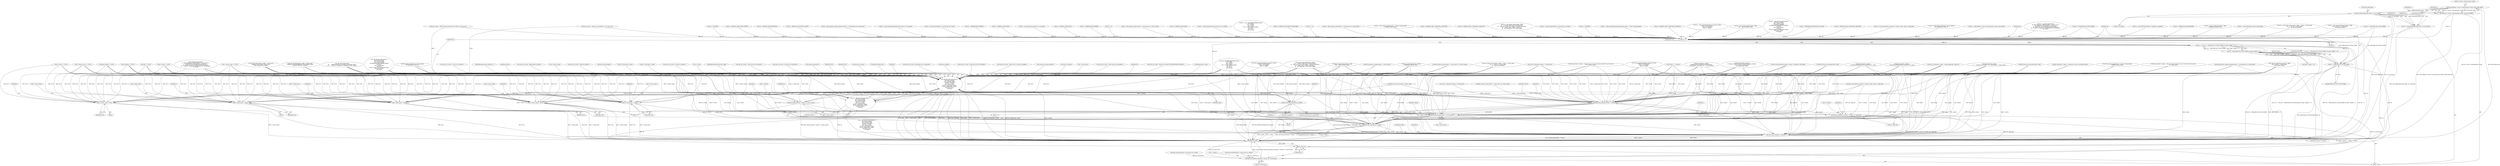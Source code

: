 digraph "0_heimdal_1a6a6e462dc2ac6111f9e02c6852ddec4849b887@API" {
"1001074" [label="(Call,copy_Realm(&r->server->entry.principal->realm, &rep.ticket.realm))"];
"1001072" [label="(Call,ret = copy_Realm(&r->server->entry.principal->realm, &rep.ticket.realm))"];
"1002491" [label="(Call,ret != 0)"];
"1002490" [label="(Call,ret != 0 && ret != HDB_ERR_NOT_FOUND_HERE && reply->length == 0)"];
"1002495" [label="(Call,ret != HDB_ERR_NOT_FOUND_HERE)"];
"1002494" [label="(Call,ret != HDB_ERR_NOT_FOUND_HERE && reply->length == 0)"];
"1002506" [label="(Call,_kdc_fast_mk_error(context, r,\n \t\t\t\t &error_method,\n \t\t\t\t r->armor_crypto,\n \t\t\t\t &req->req_body,\n \t\t\t\t ret, r->e_text,\n \t\t\t\t r->server_princ,\n\t\t\t\t &r->client_princ->name,\n\t\t\t\t &r->client_princ->realm,\n \t\t\t\t NULL, NULL,\n \t\t\t\t reply))"];
"1002504" [label="(Call,ret = _kdc_fast_mk_error(context, r,\n \t\t\t\t &error_method,\n \t\t\t\t r->armor_crypto,\n \t\t\t\t &req->req_body,\n \t\t\t\t ret, r->e_text,\n \t\t\t\t r->server_princ,\n\t\t\t\t &r->client_princ->name,\n\t\t\t\t &r->client_princ->realm,\n \t\t\t\t NULL, NULL,\n \t\t\t\t reply))"];
"1002686" [label="(Return,return ret;)"];
"1002563" [label="(Call,free_METHOD_DATA(&error_method))"];
"1002582" [label="(Call,krb5_free_principal(context, r->client_princ))"];
"1002611" [label="(Call,krb5_free_principal(context, r->server_princ))"];
"1002639" [label="(Call,_kdc_free_ent(context, r->client))"];
"1002648" [label="(Call,_kdc_free_ent(context, r->server))"];
"1002587" [label="(Call,r->client_princ = NULL)"];
"1002601" [label="(Call,r->client_name = NULL)"];
"1002616" [label="(Call,r->server_princ = NULL)"];
"1002630" [label="(Call,r->server_name = NULL)"];
"1002658" [label="(Call,krb5_crypto_destroy(r->context, r->armor_crypto))"];
"1002670" [label="(Call,krb5_free_keyblock_contents(r->context, &r->reply_key))"];
"1002678" [label="(Call,krb5_free_keyblock_contents(r->context, &r->session_key))"];
"1002665" [label="(Call,r->armor_crypto = NULL)"];
"1002123" [label="(Call,copy_Realm(&rep.ticket.realm, &r->ek.srealm))"];
"1002121" [label="(Call,ret = copy_Realm(&rep.ticket.realm, &r->ek.srealm))"];
"1002601" [label="(Call,r->client_name = NULL)"];
"1002509" [label="(Call,&error_method)"];
"1002591" [label="(Identifier,NULL)"];
"1000778" [label="(Call,ret = krb5_padata_add(context, &error_method,\n\t\t\t\t  pat[n].type, NULL, 0))"];
"1002589" [label="(Identifier,r)"];
"1001187" [label="(Call,_kdc_set_e_text(r, \"Ticket may not be forwardable\"))"];
"1002491" [label="(Call,ret != 0)"];
"1000889" [label="(Call,krb5_copy_keyblock_contents(r->context, &ckey->key, &r->reply_key))"];
"1001028" [label="(Call,ret = copy_Realm(&r->client->entry.principal->realm, &rep.crealm))"];
"1001073" [label="(Identifier,ret)"];
"1002492" [label="(Identifier,ret)"];
"1000572" [label="(Call,ret = _kdc_find_etype(context,\n\t\t\t  krb5_principal_is_krbtgt(context, r->server_princ) ?\n\t\t\t  config->tgt_use_strongest_session_key :\n\t\t\t  config->svc_use_strongest_session_key, FALSE,\n\t\t\t  r->client, b->etype.val, b->etype.len, &r->sessionetype,\n\t\t\t  NULL))"];
"1002490" [label="(Call,ret != 0 && ret != HDB_ERR_NOT_FOUND_HERE && reply->length == 0)"];
"1000258" [label="(Call,krb5_unparse_name(context, r->server_princ, &r->server_name))"];
"1002274" [label="(Call,ret = copy_METHOD_DATA(&r->outpadata, rep.padata))"];
"1002687" [label="(Identifier,ret)"];
"1001295" [label="(Call,ret = KRB5KRB_AP_ERR_BADADDR)"];
"1000875" [label="(Call,_kdc_set_e_text(r, \"Doesn't have a client key available\"))"];
"1002506" [label="(Call,_kdc_fast_mk_error(context, r,\n \t\t\t\t &error_method,\n \t\t\t\t r->armor_crypto,\n \t\t\t\t &req->req_body,\n \t\t\t\t ret, r->e_text,\n \t\t\t\t r->server_princ,\n\t\t\t\t &r->client_princ->name,\n\t\t\t\t &r->client_princ->realm,\n \t\t\t\t NULL, NULL,\n \t\t\t\t reply))"];
"1000192" [label="(Call,_kdc_fast_unwrap_request(r))"];
"1000239" [label="(Call,_krb5_principalname2krb5_principal (context,\n\t\t\t\t\t\t  &r->server_princ,\n\t\t\t\t\t\t  *(b->sname),\n\t\t\t\t\t\t  b->realm))"];
"1002620" [label="(Identifier,NULL)"];
"1002667" [label="(Identifier,r)"];
"1002122" [label="(Identifier,ret)"];
"1002541" [label="(Identifier,ret)"];
"1000831" [label="(Call,ret = get_pa_etype_info(context, config,\n\t\t\t\t\t&error_method, ckey))"];
"1000427" [label="(Call,krb5_unparse_name(context, r->client->entry.principal,\n\t\t\t\t&fixed_client_name))"];
"1002514" [label="(Call,&req->req_body)"];
"1002639" [label="(Call,_kdc_free_ent(context, r->client))"];
"1001018" [label="(Call,ret = copy_Realm(&anon_realm, &rep.crealm))"];
"1001085" [label="(Call,&rep.ticket.realm)"];
"1002630" [label="(Call,r->server_name = NULL)"];
"1000610" [label="(Call,kdc_log(context, config, 0,\n\t\t\"Client (%s) from %s has no common enctypes with KDC \"\n\t\t\"to use for the session key\",\n\t\tr->client_name, from))"];
"1002669" [label="(Identifier,NULL)"];
"1000920" [label="(Call,ret = _kdc_check_access(context, config, r->client, r->client_name,\n\t\t\t    r->server, r->server_name,\n\t\t\t    req, &error_method))"];
"1000943" [label="(Call,ret = _kdc_get_preferred_key(context, config,\n\t\t\t\t r->server, r->server_name,\n\t\t\t\t &setype, &skey))"];
"1001708" [label="(Call,ret = ENOMEM)"];
"1002594" [label="(Identifier,r)"];
"1002637" [label="(Identifier,r)"];
"1002494" [label="(Call,ret != HDB_ERR_NOT_FOUND_HERE && reply->length == 0)"];
"1002646" [label="(Identifier,r)"];
"1000455" [label="(Call,_kdc_fast_mk_error(context, r,\n\t\t\t\t &error_method,\n\t\t\t\t r->armor_crypto,\n\t\t\t\t &req->req_body,\n\t\t\t\t KRB5_KDC_ERR_WRONG_REALM,\n\t\t\t\t NULL,\n\t\t\t\t r->server_princ,\n\t\t\t\t NULL,\n\t\t\t\t &r->client->entry.principal->realm,\n\t\t\t\t NULL, NULL,\n\t\t\t\t reply))"];
"1002130" [label="(Call,&r->ek.srealm)"];
"1000515" [label="(Call,_kdc_db_fetch(context, config, r->server_princ,\n\t\t\tHDB_F_GET_SERVER|HDB_F_GET_KRBTGT | flags,\n\t\t\tNULL, NULL, &r->server))"];
"1002522" [label="(Call,r->server_princ)"];
"1002498" [label="(Call,reply->length == 0)"];
"1000872" [label="(Call,ret = KRB5KDC_ERR_CLIENT_NOTYET)"];
"1000833" [label="(Call,get_pa_etype_info(context, config,\n\t\t\t\t\t&error_method, ckey))"];
"1001231" [label="(Call,_kdc_set_e_text(r, \"Ticket may not be proxiable\"))"];
"1002123" [label="(Call,copy_Realm(&rep.ticket.realm, &r->ek.srealm))"];
"1002582" [label="(Call,krb5_free_principal(context, r->client_princ))"];
"1002518" [label="(Identifier,ret)"];
"1000990" [label="(Call,ret = KRB5KDC_ERR_BADOPTION)"];
"1000868" [label="(Call,ckey == NULL)"];
"1002640" [label="(Identifier,context)"];
"1000922" [label="(Call,_kdc_check_access(context, config, r->client, r->client_name,\n\t\t\t    r->server, r->server_name,\n\t\t\t    req, &error_method))"];
"1002216" [label="(Call,ret = KRB5KDC_ERR_CLIENT_NOTYET)"];
"1001698" [label="(Call,r->ek.last_req.val == NULL)"];
"1000344" [label="(Call,_kdc_is_anonymous(context, r->client_princ))"];
"1000863" [label="(Call,_kdc_set_e_text(r, \"Need to use PA-ENC-TIMESTAMP/PA-PK-AS-REQ\"))"];
"1000844" [label="(Call,get_pa_etype_info2(context, config,\n\t\t\t\t     &error_method, ckey))"];
"1002292" [label="(Call,generate_pac(r, skey))"];
"1002190" [label="(Call,ret = krb5_generate_random_keyblock(context, r->sessionetype, &r->session_key))"];
"1002139" [label="(Call,ret = copy_PrincipalName(&rep.ticket.sname, &r->ek.sname))"];
"1002610" [label="(Block,)"];
"1002563" [label="(Call,free_METHOD_DATA(&error_method))"];
"1001074" [label="(Call,copy_Realm(&r->server->entry.principal->realm, &rep.ticket.realm))"];
"1002220" [label="(Call,ret = copy_EncryptionKey(&r->session_key, &r->et.key))"];
"1000312" [label="(Call,krb5_unparse_name(context, r->client_princ, &r->client_name))"];
"1000284" [label="(Call,ret = KRB5KRB_ERR_GENERIC)"];
"1001234" [label="(Call,ret = KRB5KDC_ERR_POLICY)"];
"1002605" [label="(Identifier,NULL)"];
"1000945" [label="(Call,_kdc_get_preferred_key(context, config,\n\t\t\t\t r->server, r->server_name,\n\t\t\t\t &setype, &skey))"];
"1002665" [label="(Call,r->armor_crypto = NULL)"];
"1001315" [label="(Call,ret = copy_Realm(&rep.crealm, &r->et.crealm))"];
"1002344" [label="(Call,log_as_req(context, config, r->reply_key.keytype, setype, b))"];
"1000232" [label="(Call,_kdc_set_e_text(r, \"No server in request\"))"];
"1002635" [label="(ControlStructure,if (r->client))"];
"1001190" [label="(Call,ret = KRB5KDC_ERR_POLICY)"];
"1002616" [label="(Call,r->server_princ = NULL)"];
"1001092" [label="(Identifier,ret)"];
"1000229" [label="(Call,ret = KRB5KRB_ERR_GENERIC)"];
"1000652" [label="(Call,pat[n].validate == NULL)"];
"1001008" [label="(Call,_kdc_is_anonymous(context, r->client_princ))"];
"1000711" [label="(Call,ret != 0)"];
"1002659" [label="(Call,r->context)"];
"1001072" [label="(Call,ret = copy_Realm(&r->server->entry.principal->realm, &rep.ticket.realm))"];
"1000324" [label="(Call,kdc_log(context, config, 0,\n\t\t\"AS-REQ malformed client name from %s\", from))"];
"1002192" [label="(Call,krb5_generate_random_keyblock(context, r->sessionetype, &r->session_key))"];
"1000126" [label="(MethodParameterIn,kdc_request_t r)"];
"1002507" [label="(Identifier,context)"];
"1002671" [label="(Call,r->context)"];
"1000662" [label="(Call,r->armor_crypto == NULL)"];
"1002222" [label="(Call,copy_EncryptionKey(&r->session_key, &r->et.key))"];
"1002670" [label="(Call,krb5_free_keyblock_contents(r->context, &r->reply_key))"];
"1000256" [label="(Call,ret = krb5_unparse_name(context, r->server_princ, &r->server_name))"];
"1002543" [label="(JumpTarget,out2:)"];
"1002596" [label="(Block,)"];
"1002634" [label="(Identifier,NULL)"];
"1002583" [label="(Identifier,context)"];
"1001278" [label="(Call,ret = KRB5KDC_ERR_POLICY)"];
"1002631" [label="(Call,r->server_name)"];
"1002238" [label="(Call,copy_EncryptionKey(&r->session_key, &r->ek.key))"];
"1001299" [label="(Call,ret = copy_PrincipalName(&rep.cname, &r->et.cname))"];
"1002482" [label="(Call,_kdc_set_e_text(r, \"Reply packet too large\"))"];
"1002319" [label="(Call,ret = _kdc_add_KRB5SignedPath(context,\n\t\t\t\t  config,\n\t\t\t\t  r->server,\n\t\t\t\t  setype,\n\t\t\t\t  r->client->entry.principal,\n\t\t\t\t  NULL,\n\t\t\t\t  NULL,\n\t\t\t\t  &r->et))"];
"1002625" [label="(Block,)"];
"1000565" [label="(Call,krb5_free_error_message(context, msg))"];
"1002511" [label="(Call,r->armor_crypto)"];
"1000993" [label="(Call,_kdc_set_e_text(r, \"Bad KDC options\"))"];
"1002608" [label="(Identifier,r)"];
"1000537" [label="(Call,kdc_log(context, config, 5, \"target %s does not have secrets at this KDC, need to proxy\",\n\t\tr->server_name))"];
"1000860" [label="(Call,ret = KRB5KDC_ERR_PREAUTH_REQUIRED)"];
"1002584" [label="(Call,r->client_princ)"];
"1002680" [label="(Identifier,r)"];
"1002564" [label="(Call,&error_method)"];
"1002617" [label="(Call,r->server_princ)"];
"1000253" [label="(Call,ret == 0)"];
"1002581" [label="(Block,)"];
"1000270" [label="(Call,kdc_log(context, config, 0,\n\t\t\"AS-REQ malformed server name from %s\", from))"];
"1000223" [label="(Call,b->sname == NULL)"];
"1002405" [label="(Call,krb5_free_error_message(r->context, msg))"];
"1002504" [label="(Call,ret = _kdc_fast_mk_error(context, r,\n \t\t\t\t &error_method,\n \t\t\t\t r->armor_crypto,\n \t\t\t\t &req->req_body,\n \t\t\t\t ret, r->e_text,\n \t\t\t\t r->server_princ,\n\t\t\t\t &r->client_princ->name,\n\t\t\t\t &r->client_princ->realm,\n \t\t\t\t NULL, NULL,\n \t\t\t\t reply))"];
"1002477" [label="(Call,krb5_data_free(reply))"];
"1000383" [label="(Call,_kdc_db_fetch(context, config, r->client_princ,\n\t\t\tHDB_F_GET_CLIENT | flags, NULL,\n\t\t\t&r->clientdb, &r->client))"];
"1002531" [label="(Call,&r->client_princ->realm)"];
"1002121" [label="(Call,ret = copy_Realm(&rep.ticket.realm, &r->ek.srealm))"];
"1002321" [label="(Call,_kdc_add_KRB5SignedPath(context,\n\t\t\t\t  config,\n\t\t\t\t  r->server,\n\t\t\t\t  setype,\n\t\t\t\t  r->client->entry.principal,\n\t\t\t\t  NULL,\n\t\t\t\t  NULL,\n\t\t\t\t  &r->et))"];
"1000310" [label="(Call,ret = krb5_unparse_name(context, r->client_princ, &r->client_name))"];
"1000577" [label="(Call,krb5_principal_is_krbtgt(context, r->server_princ))"];
"1002124" [label="(Call,&rep.ticket.realm)"];
"1000197" [label="(Call,_kdc_r_log(r, 0, \"FAST unwrap request from %s failed: %d\", from, ret))"];
"1000425" [label="(Call,ret = krb5_unparse_name(context, r->client->entry.principal,\n\t\t\t\t&fixed_client_name))"];
"1002505" [label="(Identifier,ret)"];
"1002525" [label="(Call,&r->client_princ->name)"];
"1000287" [label="(Call,_kdc_set_e_text(r, \"No client in request\"))"];
"1002519" [label="(Call,r->e_text)"];
"1000780" [label="(Call,krb5_padata_add(context, &error_method,\n\t\t\t\t  pat[n].type, NULL, 0))"];
"1000509" [label="(Call,ret = KRB5KDC_ERR_C_PRINCIPAL_UNKNOWN)"];
"1000360" [label="(Call,ret = KRB5KDC_ERR_C_PRINCIPAL_UNKNOWN)"];
"1000127" [label="(MethodParameterIn,krb5_data *reply)"];
"1000796" [label="(Call,_kdc_find_etype(context,\n\t\t\t      config->preauth_use_strongest_session_key, TRUE,\n\t\t\t      r->client, b->etype.val, b->etype.len, NULL, &ckey))"];
"1002496" [label="(Identifier,ret)"];
"1000506" [label="(Call,krb5_free_error_message(context, msg))"];
"1002650" [label="(Call,r->server)"];
"1002657" [label="(Block,)"];
"1001275" [label="(Call,_kdc_set_e_text(r, \"Ticket may not be postdate\"))"];
"1002644" [label="(ControlStructure,if (r->server))"];
"1002618" [label="(Identifier,r)"];
"1000533" [label="(Call,ret == HDB_ERR_NOT_FOUND_HERE)"];
"1002137" [label="(Identifier,ret)"];
"1002213" [label="(Call,_kdc_set_e_text(r, \"Client have no reply key\"))"];
"1002411" [label="(Call,ret = _kdc_encode_reply(context, config,\n\t\t\t    r->armor_crypto, req->req_body.nonce,\n\t\t\t    &rep, &r->et, &r->ek, setype, r->server->entry.kvno,\n\t\t\t    &skey->key, r->client->entry.kvno,\n\t\t\t    &r->reply_key, 0, &r->e_text, reply))"];
"1000369" [label="(Call,kdc_log(context, config, 0,\n\t\t\"Request for a anonymous ticket with non \"\n\t\t\"anonymous client name: %s\", r->client_name))"];
"1000294" [label="(Call,_krb5_principalname2krb5_principal (context,\n\t\t\t\t\t\t  &r->client_princ,\n\t\t\t\t\t\t  *(b->cname),\n\t\t\t\t\t\t  b->realm))"];
"1002495" [label="(Call,ret != HDB_ERR_NOT_FOUND_HERE)"];
"1002613" [label="(Call,r->server_princ)"];
"1000855" [label="(Call,require_preauth_p(r))"];
"1002538" [label="(Identifier,NULL)"];
"1002236" [label="(Call,ret = copy_EncryptionKey(&r->session_key, &r->ek.key))"];
"1002641" [label="(Call,r->client)"];
"1002658" [label="(Call,krb5_crypto_destroy(r->context, r->armor_crypto))"];
"1002682" [label="(Call,&r->session_key)"];
"1002270" [label="(Call,ret = ENOMEM)"];
"1002503" [label="(Block,)"];
"1001284" [label="(Call,_kdc_check_addresses(context, config, b->addresses, from_addr))"];
"1001048" [label="(Call,ret = _krb5_principal2principalname(&rep.cname, r->client->entry.principal))"];
"1002399" [label="(Call,_kdc_r_log(r, 0, \"add_enc_pa_rep failed: %s: %d\", msg, ret))"];
"1002539" [label="(Identifier,reply)"];
"1002674" [label="(Call,&r->reply_key)"];
"1002587" [label="(Call,r->client_princ = NULL)"];
"1002500" [label="(Identifier,reply)"];
"1002602" [label="(Call,r->client_name)"];
"1002537" [label="(Identifier,NULL)"];
"1000675" [label="(Call,kdc_log(context, config, 5,\n\t\t    \"Looking for %s pa-data -- %s\", pat[n].name, r->client_name))"];
"1002559" [label="(ControlStructure,if (error_method.len))"];
"1002489" [label="(ControlStructure,if(ret != 0 && ret != HDB_ERR_NOT_FOUND_HERE && reply->length == 0))"];
"1002493" [label="(Literal,0)"];
"1000355" [label="(Call,kdc_log(context, config, 0, \"Anonymous ticket w/o anonymous flag\"))"];
"1002648" [label="(Call,_kdc_free_ent(context, r->server))"];
"1000377" [label="(Call,ret = KRB5KDC_ERR_C_PRINCIPAL_UNKNOWN)"];
"1000406" [label="(Call,kdc_log(context, config, 5, \"client %s does not have secrets at this KDC, need to proxy\",\n\t\tr->client_name))"];
"1000131" [label="(Block,)"];
"1000133" [label="(Call,context = r->context)"];
"1002497" [label="(Identifier,HDB_ERR_NOT_FOUND_HERE)"];
"1002666" [label="(Call,r->armor_crypto)"];
"1001075" [label="(Call,&r->server->entry.principal->realm)"];
"1002588" [label="(Call,r->client_princ)"];
"1002662" [label="(Call,r->armor_crypto)"];
"1002413" [label="(Call,_kdc_encode_reply(context, config,\n\t\t\t    r->armor_crypto, req->req_body.nonce,\n\t\t\t    &rep, &r->et, &r->ek, setype, r->server->entry.kvno,\n\t\t\t    &skey->key, r->client->entry.kvno,\n\t\t\t    &r->reply_key, 0, &r->e_text, reply))"];
"1000574" [label="(Call,_kdc_find_etype(context,\n\t\t\t  krb5_principal_is_krbtgt(context, r->server_princ) ?\n\t\t\t  config->tgt_use_strongest_session_key :\n\t\t\t  config->svc_use_strongest_session_key, FALSE,\n\t\t\t  r->client, b->etype.val, b->etype.len, &r->sessionetype,\n\t\t\t  NULL))"];
"1002686" [label="(Return,return ret;)"];
"1000292" [label="(Call,ret = _krb5_principalname2krb5_principal (context,\n\t\t\t\t\t\t  &r->client_princ,\n\t\t\t\t\t\t  *(b->cname),\n\t\t\t\t\t\t  b->realm))"];
"1002569" [label="(Identifier,r)"];
"1002678" [label="(Call,krb5_free_keyblock_contents(r->context, &r->session_key))"];
"1002623" [label="(Identifier,r)"];
"1002611" [label="(Call,krb5_free_principal(context, r->server_princ))"];
"1002649" [label="(Identifier,context)"];
"1002386" [label="(Call,add_enc_pa_rep(r))"];
"1000707" [label="(Call,pat[n].validate(r, pa))"];
"1000842" [label="(Call,ret = get_pa_etype_info2(context, config,\n\t\t\t\t     &error_method, ckey))"];
"1000453" [label="(Call,ret = _kdc_fast_mk_error(context, r,\n\t\t\t\t &error_method,\n\t\t\t\t r->armor_crypto,\n\t\t\t\t &req->req_body,\n\t\t\t\t KRB5_KDC_ERR_WRONG_REALM,\n\t\t\t\t NULL,\n\t\t\t\t r->server_princ,\n\t\t\t\t NULL,\n\t\t\t\t &r->client->entry.principal->realm,\n\t\t\t\t NULL, NULL,\n\t\t\t\t reply))"];
"1002508" [label="(Identifier,r)"];
"1002679" [label="(Call,r->context)"];
"1002688" [label="(MethodReturn,RET)"];
"1000278" [label="(Call,b->cname == NULL)"];
"1002479" [label="(Call,ret = KRB5KRB_ERR_RESPONSE_TOO_BIG)"];
"1001292" [label="(Call,_kdc_set_e_text(r, \"Bad address list in requested\"))"];
"1002655" [label="(Identifier,r)"];
"1000402" [label="(Call,ret == HDB_ERR_NOT_FOUND_HERE)"];
"1000568" [label="(Call,ret = KRB5KDC_ERR_S_PRINCIPAL_UNKNOWN)"];
"1002264" [label="(Call,rep.padata == NULL)"];
"1002612" [label="(Identifier,context)"];
"1000887" [label="(Call,ret = krb5_copy_keyblock_contents(r->context, &ckey->key, &r->reply_key))"];
"1002672" [label="(Identifier,r)"];
"1001074" -> "1001072"  [label="AST: "];
"1001074" -> "1001085"  [label="CFG: "];
"1001075" -> "1001074"  [label="AST: "];
"1001085" -> "1001074"  [label="AST: "];
"1001072" -> "1001074"  [label="CFG: "];
"1001074" -> "1002688"  [label="DDG: &r->server->entry.principal->realm"];
"1001074" -> "1002688"  [label="DDG: &rep.ticket.realm"];
"1001074" -> "1001072"  [label="DDG: &r->server->entry.principal->realm"];
"1001074" -> "1001072"  [label="DDG: &rep.ticket.realm"];
"1001074" -> "1002123"  [label="DDG: &rep.ticket.realm"];
"1001072" -> "1000131"  [label="AST: "];
"1001073" -> "1001072"  [label="AST: "];
"1001092" -> "1001072"  [label="CFG: "];
"1001072" -> "1002688"  [label="DDG: copy_Realm(&r->server->entry.principal->realm, &rep.ticket.realm)"];
"1001072" -> "1002491"  [label="DDG: ret"];
"1002491" -> "1002490"  [label="AST: "];
"1002491" -> "1002493"  [label="CFG: "];
"1002492" -> "1002491"  [label="AST: "];
"1002493" -> "1002491"  [label="AST: "];
"1002496" -> "1002491"  [label="CFG: "];
"1002490" -> "1002491"  [label="CFG: "];
"1002491" -> "1002688"  [label="DDG: ret"];
"1002491" -> "1002490"  [label="DDG: ret"];
"1002491" -> "1002490"  [label="DDG: 0"];
"1000842" -> "1002491"  [label="DDG: ret"];
"1000711" -> "1002491"  [label="DDG: ret"];
"1000292" -> "1002491"  [label="DDG: ret"];
"1000872" -> "1002491"  [label="DDG: ret"];
"1000831" -> "1002491"  [label="DDG: ret"];
"1000533" -> "1002491"  [label="DDG: ret"];
"1000377" -> "1002491"  [label="DDG: ret"];
"1000256" -> "1002491"  [label="DDG: ret"];
"1000509" -> "1002491"  [label="DDG: ret"];
"1000778" -> "1002491"  [label="DDG: ret"];
"1000860" -> "1002491"  [label="DDG: ret"];
"1000197" -> "1002491"  [label="DDG: ret"];
"1002121" -> "1002491"  [label="DDG: ret"];
"1001048" -> "1002491"  [label="DDG: ret"];
"1000284" -> "1002491"  [label="DDG: ret"];
"1000360" -> "1002491"  [label="DDG: ret"];
"1000568" -> "1002491"  [label="DDG: ret"];
"1001708" -> "1002491"  [label="DDG: ret"];
"1002274" -> "1002491"  [label="DDG: ret"];
"1000920" -> "1002491"  [label="DDG: ret"];
"1001295" -> "1002491"  [label="DDG: ret"];
"1000310" -> "1002491"  [label="DDG: ret"];
"1000990" -> "1002491"  [label="DDG: ret"];
"1000253" -> "1002491"  [label="DDG: ret"];
"1002216" -> "1002491"  [label="DDG: ret"];
"1001315" -> "1002491"  [label="DDG: ret"];
"1001190" -> "1002491"  [label="DDG: ret"];
"1002220" -> "1002491"  [label="DDG: ret"];
"1002190" -> "1002491"  [label="DDG: ret"];
"1000425" -> "1002491"  [label="DDG: ret"];
"1001299" -> "1002491"  [label="DDG: ret"];
"1000402" -> "1002491"  [label="DDG: ret"];
"1001018" -> "1002491"  [label="DDG: ret"];
"1002319" -> "1002491"  [label="DDG: ret"];
"1002139" -> "1002491"  [label="DDG: ret"];
"1000943" -> "1002491"  [label="DDG: ret"];
"1002270" -> "1002491"  [label="DDG: ret"];
"1002479" -> "1002491"  [label="DDG: ret"];
"1002399" -> "1002491"  [label="DDG: ret"];
"1000887" -> "1002491"  [label="DDG: ret"];
"1001234" -> "1002491"  [label="DDG: ret"];
"1001278" -> "1002491"  [label="DDG: ret"];
"1000229" -> "1002491"  [label="DDG: ret"];
"1001028" -> "1002491"  [label="DDG: ret"];
"1000572" -> "1002491"  [label="DDG: ret"];
"1002236" -> "1002491"  [label="DDG: ret"];
"1002411" -> "1002491"  [label="DDG: ret"];
"1000453" -> "1002491"  [label="DDG: ret"];
"1002491" -> "1002495"  [label="DDG: ret"];
"1002491" -> "1002506"  [label="DDG: ret"];
"1002491" -> "1002686"  [label="DDG: ret"];
"1002490" -> "1002489"  [label="AST: "];
"1002490" -> "1002494"  [label="CFG: "];
"1002494" -> "1002490"  [label="AST: "];
"1002505" -> "1002490"  [label="CFG: "];
"1002543" -> "1002490"  [label="CFG: "];
"1002490" -> "1002688"  [label="DDG: ret != 0 && ret != HDB_ERR_NOT_FOUND_HERE && reply->length == 0"];
"1002490" -> "1002688"  [label="DDG: ret != HDB_ERR_NOT_FOUND_HERE && reply->length == 0"];
"1002490" -> "1002688"  [label="DDG: ret != 0"];
"1002494" -> "1002490"  [label="DDG: ret != HDB_ERR_NOT_FOUND_HERE"];
"1002494" -> "1002490"  [label="DDG: reply->length == 0"];
"1002495" -> "1002494"  [label="AST: "];
"1002495" -> "1002497"  [label="CFG: "];
"1002496" -> "1002495"  [label="AST: "];
"1002497" -> "1002495"  [label="AST: "];
"1002500" -> "1002495"  [label="CFG: "];
"1002494" -> "1002495"  [label="CFG: "];
"1002495" -> "1002688"  [label="DDG: ret"];
"1002495" -> "1002688"  [label="DDG: HDB_ERR_NOT_FOUND_HERE"];
"1002495" -> "1002494"  [label="DDG: ret"];
"1002495" -> "1002494"  [label="DDG: HDB_ERR_NOT_FOUND_HERE"];
"1000402" -> "1002495"  [label="DDG: HDB_ERR_NOT_FOUND_HERE"];
"1000533" -> "1002495"  [label="DDG: HDB_ERR_NOT_FOUND_HERE"];
"1002495" -> "1002506"  [label="DDG: ret"];
"1002495" -> "1002686"  [label="DDG: ret"];
"1002494" -> "1002498"  [label="CFG: "];
"1002498" -> "1002494"  [label="AST: "];
"1002494" -> "1002688"  [label="DDG: ret != HDB_ERR_NOT_FOUND_HERE"];
"1002494" -> "1002688"  [label="DDG: reply->length == 0"];
"1002498" -> "1002494"  [label="DDG: reply->length"];
"1002498" -> "1002494"  [label="DDG: 0"];
"1002506" -> "1002504"  [label="AST: "];
"1002506" -> "1002539"  [label="CFG: "];
"1002507" -> "1002506"  [label="AST: "];
"1002508" -> "1002506"  [label="AST: "];
"1002509" -> "1002506"  [label="AST: "];
"1002511" -> "1002506"  [label="AST: "];
"1002514" -> "1002506"  [label="AST: "];
"1002518" -> "1002506"  [label="AST: "];
"1002519" -> "1002506"  [label="AST: "];
"1002522" -> "1002506"  [label="AST: "];
"1002525" -> "1002506"  [label="AST: "];
"1002531" -> "1002506"  [label="AST: "];
"1002537" -> "1002506"  [label="AST: "];
"1002538" -> "1002506"  [label="AST: "];
"1002539" -> "1002506"  [label="AST: "];
"1002504" -> "1002506"  [label="CFG: "];
"1002506" -> "1002688"  [label="DDG: r->e_text"];
"1002506" -> "1002688"  [label="DDG: reply"];
"1002506" -> "1002688"  [label="DDG: r->armor_crypto"];
"1002506" -> "1002688"  [label="DDG: r"];
"1002506" -> "1002688"  [label="DDG: &error_method"];
"1002506" -> "1002688"  [label="DDG: NULL"];
"1002506" -> "1002688"  [label="DDG: &req->req_body"];
"1002506" -> "1002688"  [label="DDG: context"];
"1002506" -> "1002688"  [label="DDG: r->server_princ"];
"1002506" -> "1002688"  [label="DDG: &r->client_princ->realm"];
"1002506" -> "1002688"  [label="DDG: &r->client_princ->name"];
"1002506" -> "1002504"  [label="DDG: reply"];
"1002506" -> "1002504"  [label="DDG: &req->req_body"];
"1002506" -> "1002504"  [label="DDG: r->server_princ"];
"1002506" -> "1002504"  [label="DDG: ret"];
"1002506" -> "1002504"  [label="DDG: r->e_text"];
"1002506" -> "1002504"  [label="DDG: context"];
"1002506" -> "1002504"  [label="DDG: &r->client_princ->name"];
"1002506" -> "1002504"  [label="DDG: NULL"];
"1002506" -> "1002504"  [label="DDG: &r->client_princ->realm"];
"1002506" -> "1002504"  [label="DDG: &error_method"];
"1002506" -> "1002504"  [label="DDG: r->armor_crypto"];
"1002506" -> "1002504"  [label="DDG: r"];
"1000427" -> "1002506"  [label="DDG: context"];
"1000675" -> "1002506"  [label="DDG: context"];
"1000833" -> "1002506"  [label="DDG: context"];
"1000833" -> "1002506"  [label="DDG: &error_method"];
"1000780" -> "1002506"  [label="DDG: context"];
"1000780" -> "1002506"  [label="DDG: &error_method"];
"1000780" -> "1002506"  [label="DDG: NULL"];
"1000369" -> "1002506"  [label="DDG: context"];
"1000506" -> "1002506"  [label="DDG: context"];
"1000565" -> "1002506"  [label="DDG: context"];
"1001008" -> "1002506"  [label="DDG: context"];
"1001284" -> "1002506"  [label="DDG: context"];
"1000922" -> "1002506"  [label="DDG: context"];
"1000922" -> "1002506"  [label="DDG: &error_method"];
"1000294" -> "1002506"  [label="DDG: context"];
"1000324" -> "1002506"  [label="DDG: context"];
"1002192" -> "1002506"  [label="DDG: context"];
"1000455" -> "1002506"  [label="DDG: context"];
"1000455" -> "1002506"  [label="DDG: r"];
"1000455" -> "1002506"  [label="DDG: &error_method"];
"1000455" -> "1002506"  [label="DDG: r->armor_crypto"];
"1000455" -> "1002506"  [label="DDG: &req->req_body"];
"1000455" -> "1002506"  [label="DDG: r->server_princ"];
"1000455" -> "1002506"  [label="DDG: NULL"];
"1000455" -> "1002506"  [label="DDG: reply"];
"1000796" -> "1002506"  [label="DDG: context"];
"1000796" -> "1002506"  [label="DDG: NULL"];
"1000355" -> "1002506"  [label="DDG: context"];
"1002344" -> "1002506"  [label="DDG: context"];
"1000406" -> "1002506"  [label="DDG: context"];
"1000945" -> "1002506"  [label="DDG: context"];
"1000610" -> "1002506"  [label="DDG: context"];
"1000133" -> "1002506"  [label="DDG: context"];
"1000537" -> "1002506"  [label="DDG: context"];
"1000844" -> "1002506"  [label="DDG: context"];
"1000844" -> "1002506"  [label="DDG: &error_method"];
"1002413" -> "1002506"  [label="DDG: context"];
"1002413" -> "1002506"  [label="DDG: r->armor_crypto"];
"1002413" -> "1002506"  [label="DDG: &r->e_text"];
"1002413" -> "1002506"  [label="DDG: reply"];
"1000270" -> "1002506"  [label="DDG: context"];
"1002321" -> "1002506"  [label="DDG: context"];
"1002321" -> "1002506"  [label="DDG: NULL"];
"1001231" -> "1002506"  [label="DDG: r"];
"1001187" -> "1002506"  [label="DDG: r"];
"1002386" -> "1002506"  [label="DDG: r"];
"1000707" -> "1002506"  [label="DDG: r"];
"1002213" -> "1002506"  [label="DDG: r"];
"1000863" -> "1002506"  [label="DDG: r"];
"1001275" -> "1002506"  [label="DDG: r"];
"1000875" -> "1002506"  [label="DDG: r"];
"1002292" -> "1002506"  [label="DDG: r"];
"1000855" -> "1002506"  [label="DDG: r"];
"1000197" -> "1002506"  [label="DDG: r"];
"1002482" -> "1002506"  [label="DDG: r"];
"1000232" -> "1002506"  [label="DDG: r"];
"1002399" -> "1002506"  [label="DDG: r"];
"1000192" -> "1002506"  [label="DDG: r"];
"1000993" -> "1002506"  [label="DDG: r"];
"1000287" -> "1002506"  [label="DDG: r"];
"1001292" -> "1002506"  [label="DDG: r"];
"1000126" -> "1002506"  [label="DDG: r"];
"1000662" -> "1002506"  [label="DDG: r->armor_crypto"];
"1000662" -> "1002506"  [label="DDG: NULL"];
"1000577" -> "1002506"  [label="DDG: r->server_princ"];
"1000258" -> "1002506"  [label="DDG: r->server_princ"];
"1000515" -> "1002506"  [label="DDG: r->server_princ"];
"1000515" -> "1002506"  [label="DDG: NULL"];
"1000239" -> "1002506"  [label="DDG: &r->server_princ"];
"1000278" -> "1002506"  [label="DDG: NULL"];
"1001698" -> "1002506"  [label="DDG: NULL"];
"1000223" -> "1002506"  [label="DDG: NULL"];
"1000383" -> "1002506"  [label="DDG: NULL"];
"1000868" -> "1002506"  [label="DDG: NULL"];
"1000652" -> "1002506"  [label="DDG: NULL"];
"1002264" -> "1002506"  [label="DDG: NULL"];
"1000574" -> "1002506"  [label="DDG: NULL"];
"1002477" -> "1002506"  [label="DDG: reply"];
"1000127" -> "1002506"  [label="DDG: reply"];
"1002506" -> "1002563"  [label="DDG: &error_method"];
"1002506" -> "1002582"  [label="DDG: context"];
"1002506" -> "1002587"  [label="DDG: NULL"];
"1002506" -> "1002601"  [label="DDG: NULL"];
"1002506" -> "1002611"  [label="DDG: context"];
"1002506" -> "1002611"  [label="DDG: r->server_princ"];
"1002506" -> "1002616"  [label="DDG: NULL"];
"1002506" -> "1002630"  [label="DDG: NULL"];
"1002506" -> "1002639"  [label="DDG: context"];
"1002506" -> "1002648"  [label="DDG: context"];
"1002506" -> "1002658"  [label="DDG: r->armor_crypto"];
"1002506" -> "1002665"  [label="DDG: NULL"];
"1002504" -> "1002503"  [label="AST: "];
"1002505" -> "1002504"  [label="AST: "];
"1002541" -> "1002504"  [label="CFG: "];
"1002504" -> "1002688"  [label="DDG: ret"];
"1002504" -> "1002688"  [label="DDG: _kdc_fast_mk_error(context, r,\n \t\t\t\t &error_method,\n \t\t\t\t r->armor_crypto,\n \t\t\t\t &req->req_body,\n \t\t\t\t ret, r->e_text,\n \t\t\t\t r->server_princ,\n\t\t\t\t &r->client_princ->name,\n\t\t\t\t &r->client_princ->realm,\n \t\t\t\t NULL, NULL,\n \t\t\t\t reply)"];
"1002504" -> "1002686"  [label="DDG: ret"];
"1002686" -> "1000131"  [label="AST: "];
"1002686" -> "1002687"  [label="CFG: "];
"1002687" -> "1002686"  [label="AST: "];
"1002688" -> "1002686"  [label="CFG: "];
"1002686" -> "1002688"  [label="DDG: <RET>"];
"1002687" -> "1002686"  [label="DDG: ret"];
"1002563" -> "1002559"  [label="AST: "];
"1002563" -> "1002564"  [label="CFG: "];
"1002564" -> "1002563"  [label="AST: "];
"1002569" -> "1002563"  [label="CFG: "];
"1002563" -> "1002688"  [label="DDG: &error_method"];
"1002563" -> "1002688"  [label="DDG: free_METHOD_DATA(&error_method)"];
"1000922" -> "1002563"  [label="DDG: &error_method"];
"1000780" -> "1002563"  [label="DDG: &error_method"];
"1000833" -> "1002563"  [label="DDG: &error_method"];
"1000455" -> "1002563"  [label="DDG: &error_method"];
"1000844" -> "1002563"  [label="DDG: &error_method"];
"1002582" -> "1002581"  [label="AST: "];
"1002582" -> "1002584"  [label="CFG: "];
"1002583" -> "1002582"  [label="AST: "];
"1002584" -> "1002582"  [label="AST: "];
"1002589" -> "1002582"  [label="CFG: "];
"1002582" -> "1002688"  [label="DDG: krb5_free_principal(context, r->client_princ)"];
"1002582" -> "1002688"  [label="DDG: context"];
"1000427" -> "1002582"  [label="DDG: context"];
"1000675" -> "1002582"  [label="DDG: context"];
"1000833" -> "1002582"  [label="DDG: context"];
"1000780" -> "1002582"  [label="DDG: context"];
"1000369" -> "1002582"  [label="DDG: context"];
"1000506" -> "1002582"  [label="DDG: context"];
"1000565" -> "1002582"  [label="DDG: context"];
"1001008" -> "1002582"  [label="DDG: context"];
"1001008" -> "1002582"  [label="DDG: r->client_princ"];
"1001284" -> "1002582"  [label="DDG: context"];
"1000922" -> "1002582"  [label="DDG: context"];
"1000294" -> "1002582"  [label="DDG: context"];
"1000294" -> "1002582"  [label="DDG: &r->client_princ"];
"1000324" -> "1002582"  [label="DDG: context"];
"1002192" -> "1002582"  [label="DDG: context"];
"1000455" -> "1002582"  [label="DDG: context"];
"1000796" -> "1002582"  [label="DDG: context"];
"1000355" -> "1002582"  [label="DDG: context"];
"1002344" -> "1002582"  [label="DDG: context"];
"1000406" -> "1002582"  [label="DDG: context"];
"1000945" -> "1002582"  [label="DDG: context"];
"1000610" -> "1002582"  [label="DDG: context"];
"1000133" -> "1002582"  [label="DDG: context"];
"1000537" -> "1002582"  [label="DDG: context"];
"1000844" -> "1002582"  [label="DDG: context"];
"1002413" -> "1002582"  [label="DDG: context"];
"1000270" -> "1002582"  [label="DDG: context"];
"1002321" -> "1002582"  [label="DDG: context"];
"1000312" -> "1002582"  [label="DDG: r->client_princ"];
"1000383" -> "1002582"  [label="DDG: r->client_princ"];
"1000344" -> "1002582"  [label="DDG: r->client_princ"];
"1002582" -> "1002611"  [label="DDG: context"];
"1002582" -> "1002639"  [label="DDG: context"];
"1002582" -> "1002648"  [label="DDG: context"];
"1002611" -> "1002610"  [label="AST: "];
"1002611" -> "1002613"  [label="CFG: "];
"1002612" -> "1002611"  [label="AST: "];
"1002613" -> "1002611"  [label="AST: "];
"1002618" -> "1002611"  [label="CFG: "];
"1002611" -> "1002688"  [label="DDG: krb5_free_principal(context, r->server_princ)"];
"1002611" -> "1002688"  [label="DDG: context"];
"1000427" -> "1002611"  [label="DDG: context"];
"1000675" -> "1002611"  [label="DDG: context"];
"1000833" -> "1002611"  [label="DDG: context"];
"1000780" -> "1002611"  [label="DDG: context"];
"1000369" -> "1002611"  [label="DDG: context"];
"1000506" -> "1002611"  [label="DDG: context"];
"1000565" -> "1002611"  [label="DDG: context"];
"1001008" -> "1002611"  [label="DDG: context"];
"1001284" -> "1002611"  [label="DDG: context"];
"1000922" -> "1002611"  [label="DDG: context"];
"1000294" -> "1002611"  [label="DDG: context"];
"1000324" -> "1002611"  [label="DDG: context"];
"1002192" -> "1002611"  [label="DDG: context"];
"1000455" -> "1002611"  [label="DDG: context"];
"1000455" -> "1002611"  [label="DDG: r->server_princ"];
"1000355" -> "1002611"  [label="DDG: context"];
"1002344" -> "1002611"  [label="DDG: context"];
"1000406" -> "1002611"  [label="DDG: context"];
"1000945" -> "1002611"  [label="DDG: context"];
"1000610" -> "1002611"  [label="DDG: context"];
"1000133" -> "1002611"  [label="DDG: context"];
"1000537" -> "1002611"  [label="DDG: context"];
"1000844" -> "1002611"  [label="DDG: context"];
"1002413" -> "1002611"  [label="DDG: context"];
"1000270" -> "1002611"  [label="DDG: context"];
"1002321" -> "1002611"  [label="DDG: context"];
"1000796" -> "1002611"  [label="DDG: context"];
"1000577" -> "1002611"  [label="DDG: r->server_princ"];
"1000258" -> "1002611"  [label="DDG: r->server_princ"];
"1000515" -> "1002611"  [label="DDG: r->server_princ"];
"1000239" -> "1002611"  [label="DDG: &r->server_princ"];
"1002611" -> "1002639"  [label="DDG: context"];
"1002611" -> "1002648"  [label="DDG: context"];
"1002639" -> "1002635"  [label="AST: "];
"1002639" -> "1002641"  [label="CFG: "];
"1002640" -> "1002639"  [label="AST: "];
"1002641" -> "1002639"  [label="AST: "];
"1002646" -> "1002639"  [label="CFG: "];
"1002639" -> "1002688"  [label="DDG: _kdc_free_ent(context, r->client)"];
"1002639" -> "1002688"  [label="DDG: context"];
"1002639" -> "1002688"  [label="DDG: r->client"];
"1000427" -> "1002639"  [label="DDG: context"];
"1000675" -> "1002639"  [label="DDG: context"];
"1000833" -> "1002639"  [label="DDG: context"];
"1000780" -> "1002639"  [label="DDG: context"];
"1000369" -> "1002639"  [label="DDG: context"];
"1000506" -> "1002639"  [label="DDG: context"];
"1000565" -> "1002639"  [label="DDG: context"];
"1001008" -> "1002639"  [label="DDG: context"];
"1001284" -> "1002639"  [label="DDG: context"];
"1000922" -> "1002639"  [label="DDG: context"];
"1000922" -> "1002639"  [label="DDG: r->client"];
"1000294" -> "1002639"  [label="DDG: context"];
"1000324" -> "1002639"  [label="DDG: context"];
"1002192" -> "1002639"  [label="DDG: context"];
"1000455" -> "1002639"  [label="DDG: context"];
"1000355" -> "1002639"  [label="DDG: context"];
"1002344" -> "1002639"  [label="DDG: context"];
"1000406" -> "1002639"  [label="DDG: context"];
"1000945" -> "1002639"  [label="DDG: context"];
"1000610" -> "1002639"  [label="DDG: context"];
"1000133" -> "1002639"  [label="DDG: context"];
"1000537" -> "1002639"  [label="DDG: context"];
"1000844" -> "1002639"  [label="DDG: context"];
"1002413" -> "1002639"  [label="DDG: context"];
"1000270" -> "1002639"  [label="DDG: context"];
"1002321" -> "1002639"  [label="DDG: context"];
"1000796" -> "1002639"  [label="DDG: context"];
"1000796" -> "1002639"  [label="DDG: r->client"];
"1000383" -> "1002639"  [label="DDG: &r->client"];
"1000574" -> "1002639"  [label="DDG: r->client"];
"1002639" -> "1002648"  [label="DDG: context"];
"1002648" -> "1002644"  [label="AST: "];
"1002648" -> "1002650"  [label="CFG: "];
"1002649" -> "1002648"  [label="AST: "];
"1002650" -> "1002648"  [label="AST: "];
"1002655" -> "1002648"  [label="CFG: "];
"1002648" -> "1002688"  [label="DDG: _kdc_free_ent(context, r->server)"];
"1002648" -> "1002688"  [label="DDG: r->server"];
"1002648" -> "1002688"  [label="DDG: context"];
"1000427" -> "1002648"  [label="DDG: context"];
"1000675" -> "1002648"  [label="DDG: context"];
"1000833" -> "1002648"  [label="DDG: context"];
"1000780" -> "1002648"  [label="DDG: context"];
"1000369" -> "1002648"  [label="DDG: context"];
"1000506" -> "1002648"  [label="DDG: context"];
"1000565" -> "1002648"  [label="DDG: context"];
"1001008" -> "1002648"  [label="DDG: context"];
"1001284" -> "1002648"  [label="DDG: context"];
"1000922" -> "1002648"  [label="DDG: context"];
"1000922" -> "1002648"  [label="DDG: r->server"];
"1000294" -> "1002648"  [label="DDG: context"];
"1000324" -> "1002648"  [label="DDG: context"];
"1002192" -> "1002648"  [label="DDG: context"];
"1000455" -> "1002648"  [label="DDG: context"];
"1000355" -> "1002648"  [label="DDG: context"];
"1002344" -> "1002648"  [label="DDG: context"];
"1000406" -> "1002648"  [label="DDG: context"];
"1000945" -> "1002648"  [label="DDG: context"];
"1000945" -> "1002648"  [label="DDG: r->server"];
"1000610" -> "1002648"  [label="DDG: context"];
"1000133" -> "1002648"  [label="DDG: context"];
"1000537" -> "1002648"  [label="DDG: context"];
"1000844" -> "1002648"  [label="DDG: context"];
"1002413" -> "1002648"  [label="DDG: context"];
"1000270" -> "1002648"  [label="DDG: context"];
"1002321" -> "1002648"  [label="DDG: context"];
"1002321" -> "1002648"  [label="DDG: r->server"];
"1000796" -> "1002648"  [label="DDG: context"];
"1000515" -> "1002648"  [label="DDG: &r->server"];
"1002587" -> "1002581"  [label="AST: "];
"1002587" -> "1002591"  [label="CFG: "];
"1002588" -> "1002587"  [label="AST: "];
"1002591" -> "1002587"  [label="AST: "];
"1002594" -> "1002587"  [label="CFG: "];
"1002587" -> "1002688"  [label="DDG: NULL"];
"1002587" -> "1002688"  [label="DDG: r->client_princ"];
"1000278" -> "1002587"  [label="DDG: NULL"];
"1000455" -> "1002587"  [label="DDG: NULL"];
"1002321" -> "1002587"  [label="DDG: NULL"];
"1001698" -> "1002587"  [label="DDG: NULL"];
"1000515" -> "1002587"  [label="DDG: NULL"];
"1000780" -> "1002587"  [label="DDG: NULL"];
"1000223" -> "1002587"  [label="DDG: NULL"];
"1000383" -> "1002587"  [label="DDG: NULL"];
"1000868" -> "1002587"  [label="DDG: NULL"];
"1000796" -> "1002587"  [label="DDG: NULL"];
"1000652" -> "1002587"  [label="DDG: NULL"];
"1000662" -> "1002587"  [label="DDG: NULL"];
"1002264" -> "1002587"  [label="DDG: NULL"];
"1000574" -> "1002587"  [label="DDG: NULL"];
"1002601" -> "1002596"  [label="AST: "];
"1002601" -> "1002605"  [label="CFG: "];
"1002602" -> "1002601"  [label="AST: "];
"1002605" -> "1002601"  [label="AST: "];
"1002608" -> "1002601"  [label="CFG: "];
"1002601" -> "1002688"  [label="DDG: r->client_name"];
"1002601" -> "1002688"  [label="DDG: NULL"];
"1000278" -> "1002601"  [label="DDG: NULL"];
"1000455" -> "1002601"  [label="DDG: NULL"];
"1002321" -> "1002601"  [label="DDG: NULL"];
"1001698" -> "1002601"  [label="DDG: NULL"];
"1000515" -> "1002601"  [label="DDG: NULL"];
"1000780" -> "1002601"  [label="DDG: NULL"];
"1000223" -> "1002601"  [label="DDG: NULL"];
"1000383" -> "1002601"  [label="DDG: NULL"];
"1000868" -> "1002601"  [label="DDG: NULL"];
"1000796" -> "1002601"  [label="DDG: NULL"];
"1000652" -> "1002601"  [label="DDG: NULL"];
"1000662" -> "1002601"  [label="DDG: NULL"];
"1002264" -> "1002601"  [label="DDG: NULL"];
"1000574" -> "1002601"  [label="DDG: NULL"];
"1002616" -> "1002610"  [label="AST: "];
"1002616" -> "1002620"  [label="CFG: "];
"1002617" -> "1002616"  [label="AST: "];
"1002620" -> "1002616"  [label="AST: "];
"1002623" -> "1002616"  [label="CFG: "];
"1002616" -> "1002688"  [label="DDG: r->server_princ"];
"1002616" -> "1002688"  [label="DDG: NULL"];
"1000278" -> "1002616"  [label="DDG: NULL"];
"1000455" -> "1002616"  [label="DDG: NULL"];
"1002321" -> "1002616"  [label="DDG: NULL"];
"1001698" -> "1002616"  [label="DDG: NULL"];
"1000515" -> "1002616"  [label="DDG: NULL"];
"1000780" -> "1002616"  [label="DDG: NULL"];
"1000223" -> "1002616"  [label="DDG: NULL"];
"1000383" -> "1002616"  [label="DDG: NULL"];
"1000868" -> "1002616"  [label="DDG: NULL"];
"1000796" -> "1002616"  [label="DDG: NULL"];
"1000652" -> "1002616"  [label="DDG: NULL"];
"1000662" -> "1002616"  [label="DDG: NULL"];
"1002264" -> "1002616"  [label="DDG: NULL"];
"1000574" -> "1002616"  [label="DDG: NULL"];
"1002630" -> "1002625"  [label="AST: "];
"1002630" -> "1002634"  [label="CFG: "];
"1002631" -> "1002630"  [label="AST: "];
"1002634" -> "1002630"  [label="AST: "];
"1002637" -> "1002630"  [label="CFG: "];
"1002630" -> "1002688"  [label="DDG: NULL"];
"1002630" -> "1002688"  [label="DDG: r->server_name"];
"1000278" -> "1002630"  [label="DDG: NULL"];
"1000455" -> "1002630"  [label="DDG: NULL"];
"1002321" -> "1002630"  [label="DDG: NULL"];
"1001698" -> "1002630"  [label="DDG: NULL"];
"1000515" -> "1002630"  [label="DDG: NULL"];
"1000780" -> "1002630"  [label="DDG: NULL"];
"1000223" -> "1002630"  [label="DDG: NULL"];
"1000383" -> "1002630"  [label="DDG: NULL"];
"1000868" -> "1002630"  [label="DDG: NULL"];
"1000796" -> "1002630"  [label="DDG: NULL"];
"1000652" -> "1002630"  [label="DDG: NULL"];
"1000662" -> "1002630"  [label="DDG: NULL"];
"1002264" -> "1002630"  [label="DDG: NULL"];
"1000574" -> "1002630"  [label="DDG: NULL"];
"1002658" -> "1002657"  [label="AST: "];
"1002658" -> "1002662"  [label="CFG: "];
"1002659" -> "1002658"  [label="AST: "];
"1002662" -> "1002658"  [label="AST: "];
"1002667" -> "1002658"  [label="CFG: "];
"1002658" -> "1002688"  [label="DDG: krb5_crypto_destroy(r->context, r->armor_crypto)"];
"1002405" -> "1002658"  [label="DDG: r->context"];
"1000889" -> "1002658"  [label="DDG: r->context"];
"1000455" -> "1002658"  [label="DDG: r->armor_crypto"];
"1000662" -> "1002658"  [label="DDG: r->armor_crypto"];
"1002413" -> "1002658"  [label="DDG: r->armor_crypto"];
"1002658" -> "1002670"  [label="DDG: r->context"];
"1002670" -> "1000131"  [label="AST: "];
"1002670" -> "1002674"  [label="CFG: "];
"1002671" -> "1002670"  [label="AST: "];
"1002674" -> "1002670"  [label="AST: "];
"1002680" -> "1002670"  [label="CFG: "];
"1002670" -> "1002688"  [label="DDG: &r->reply_key"];
"1002670" -> "1002688"  [label="DDG: krb5_free_keyblock_contents(r->context, &r->reply_key)"];
"1002405" -> "1002670"  [label="DDG: r->context"];
"1000889" -> "1002670"  [label="DDG: r->context"];
"1000889" -> "1002670"  [label="DDG: &r->reply_key"];
"1002413" -> "1002670"  [label="DDG: &r->reply_key"];
"1002670" -> "1002678"  [label="DDG: r->context"];
"1002678" -> "1000131"  [label="AST: "];
"1002678" -> "1002682"  [label="CFG: "];
"1002679" -> "1002678"  [label="AST: "];
"1002682" -> "1002678"  [label="AST: "];
"1002687" -> "1002678"  [label="CFG: "];
"1002678" -> "1002688"  [label="DDG: &r->session_key"];
"1002678" -> "1002688"  [label="DDG: r->context"];
"1002678" -> "1002688"  [label="DDG: krb5_free_keyblock_contents(r->context, &r->session_key)"];
"1002222" -> "1002678"  [label="DDG: &r->session_key"];
"1002238" -> "1002678"  [label="DDG: &r->session_key"];
"1002192" -> "1002678"  [label="DDG: &r->session_key"];
"1002665" -> "1002657"  [label="AST: "];
"1002665" -> "1002669"  [label="CFG: "];
"1002666" -> "1002665"  [label="AST: "];
"1002669" -> "1002665"  [label="AST: "];
"1002672" -> "1002665"  [label="CFG: "];
"1002665" -> "1002688"  [label="DDG: NULL"];
"1002665" -> "1002688"  [label="DDG: r->armor_crypto"];
"1000455" -> "1002665"  [label="DDG: NULL"];
"1002321" -> "1002665"  [label="DDG: NULL"];
"1001698" -> "1002665"  [label="DDG: NULL"];
"1000515" -> "1002665"  [label="DDG: NULL"];
"1000780" -> "1002665"  [label="DDG: NULL"];
"1000223" -> "1002665"  [label="DDG: NULL"];
"1000278" -> "1002665"  [label="DDG: NULL"];
"1000383" -> "1002665"  [label="DDG: NULL"];
"1000868" -> "1002665"  [label="DDG: NULL"];
"1000796" -> "1002665"  [label="DDG: NULL"];
"1000652" -> "1002665"  [label="DDG: NULL"];
"1000662" -> "1002665"  [label="DDG: NULL"];
"1002264" -> "1002665"  [label="DDG: NULL"];
"1000574" -> "1002665"  [label="DDG: NULL"];
"1002123" -> "1002121"  [label="AST: "];
"1002123" -> "1002130"  [label="CFG: "];
"1002124" -> "1002123"  [label="AST: "];
"1002130" -> "1002123"  [label="AST: "];
"1002121" -> "1002123"  [label="CFG: "];
"1002123" -> "1002688"  [label="DDG: &rep.ticket.realm"];
"1002123" -> "1002688"  [label="DDG: &r->ek.srealm"];
"1002123" -> "1002121"  [label="DDG: &rep.ticket.realm"];
"1002123" -> "1002121"  [label="DDG: &r->ek.srealm"];
"1002121" -> "1000131"  [label="AST: "];
"1002122" -> "1002121"  [label="AST: "];
"1002137" -> "1002121"  [label="CFG: "];
"1002121" -> "1002688"  [label="DDG: copy_Realm(&rep.ticket.realm, &r->ek.srealm)"];
}
